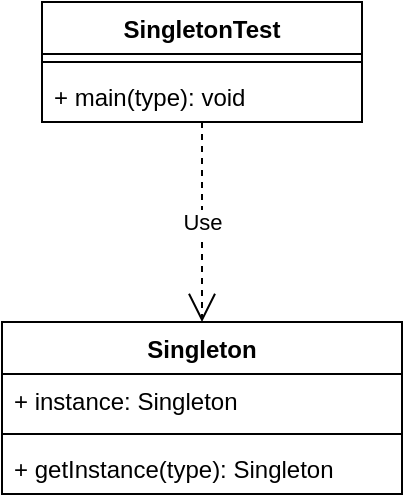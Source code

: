 <mxfile version="12.3.2" type="device" pages="1"><diagram id="0US9Z2n8SnbyebBg01Nv" name="Page-1"><mxGraphModel dx="946" dy="725" grid="1" gridSize="10" guides="1" tooltips="1" connect="1" arrows="1" fold="1" page="1" pageScale="1" pageWidth="827" pageHeight="1169" math="0" shadow="0"><root><mxCell id="0"/><mxCell id="1" parent="0"/><mxCell id="T-0A_2apYycyydhSuJa8-1" value="Singleton" style="swimlane;fontStyle=1;align=center;verticalAlign=top;childLayout=stackLayout;horizontal=1;startSize=26;horizontalStack=0;resizeParent=1;resizeParentMax=0;resizeLast=0;collapsible=1;marginBottom=0;" vertex="1" parent="1"><mxGeometry x="240" y="270" width="200" height="86" as="geometry"/></mxCell><mxCell id="T-0A_2apYycyydhSuJa8-2" value="+ instance: Singleton" style="text;strokeColor=none;fillColor=none;align=left;verticalAlign=top;spacingLeft=4;spacingRight=4;overflow=hidden;rotatable=0;points=[[0,0.5],[1,0.5]];portConstraint=eastwest;" vertex="1" parent="T-0A_2apYycyydhSuJa8-1"><mxGeometry y="26" width="200" height="26" as="geometry"/></mxCell><mxCell id="T-0A_2apYycyydhSuJa8-3" value="" style="line;strokeWidth=1;fillColor=none;align=left;verticalAlign=middle;spacingTop=-1;spacingLeft=3;spacingRight=3;rotatable=0;labelPosition=right;points=[];portConstraint=eastwest;" vertex="1" parent="T-0A_2apYycyydhSuJa8-1"><mxGeometry y="52" width="200" height="8" as="geometry"/></mxCell><mxCell id="T-0A_2apYycyydhSuJa8-4" value="+ getInstance(type): Singleton" style="text;strokeColor=none;fillColor=none;align=left;verticalAlign=top;spacingLeft=4;spacingRight=4;overflow=hidden;rotatable=0;points=[[0,0.5],[1,0.5]];portConstraint=eastwest;" vertex="1" parent="T-0A_2apYycyydhSuJa8-1"><mxGeometry y="60" width="200" height="26" as="geometry"/></mxCell><mxCell id="T-0A_2apYycyydhSuJa8-5" value="SingletonTest" style="swimlane;fontStyle=1;align=center;verticalAlign=top;childLayout=stackLayout;horizontal=1;startSize=26;horizontalStack=0;resizeParent=1;resizeParentMax=0;resizeLast=0;collapsible=1;marginBottom=0;" vertex="1" parent="1"><mxGeometry x="260" y="110" width="160" height="60" as="geometry"/></mxCell><mxCell id="T-0A_2apYycyydhSuJa8-7" value="" style="line;strokeWidth=1;fillColor=none;align=left;verticalAlign=middle;spacingTop=-1;spacingLeft=3;spacingRight=3;rotatable=0;labelPosition=right;points=[];portConstraint=eastwest;" vertex="1" parent="T-0A_2apYycyydhSuJa8-5"><mxGeometry y="26" width="160" height="8" as="geometry"/></mxCell><mxCell id="T-0A_2apYycyydhSuJa8-8" value="+ main(type): void" style="text;strokeColor=none;fillColor=none;align=left;verticalAlign=top;spacingLeft=4;spacingRight=4;overflow=hidden;rotatable=0;points=[[0,0.5],[1,0.5]];portConstraint=eastwest;" vertex="1" parent="T-0A_2apYycyydhSuJa8-5"><mxGeometry y="34" width="160" height="26" as="geometry"/></mxCell><mxCell id="T-0A_2apYycyydhSuJa8-10" value="Use" style="endArrow=open;endSize=12;dashed=1;html=1;exitX=0.5;exitY=1;exitDx=0;exitDy=0;exitPerimeter=0;entryX=0.5;entryY=0;entryDx=0;entryDy=0;" edge="1" parent="1" source="T-0A_2apYycyydhSuJa8-8" target="T-0A_2apYycyydhSuJa8-1"><mxGeometry width="160" relative="1" as="geometry"><mxPoint x="240" y="380" as="sourcePoint"/><mxPoint x="400" y="380" as="targetPoint"/></mxGeometry></mxCell></root></mxGraphModel></diagram></mxfile>